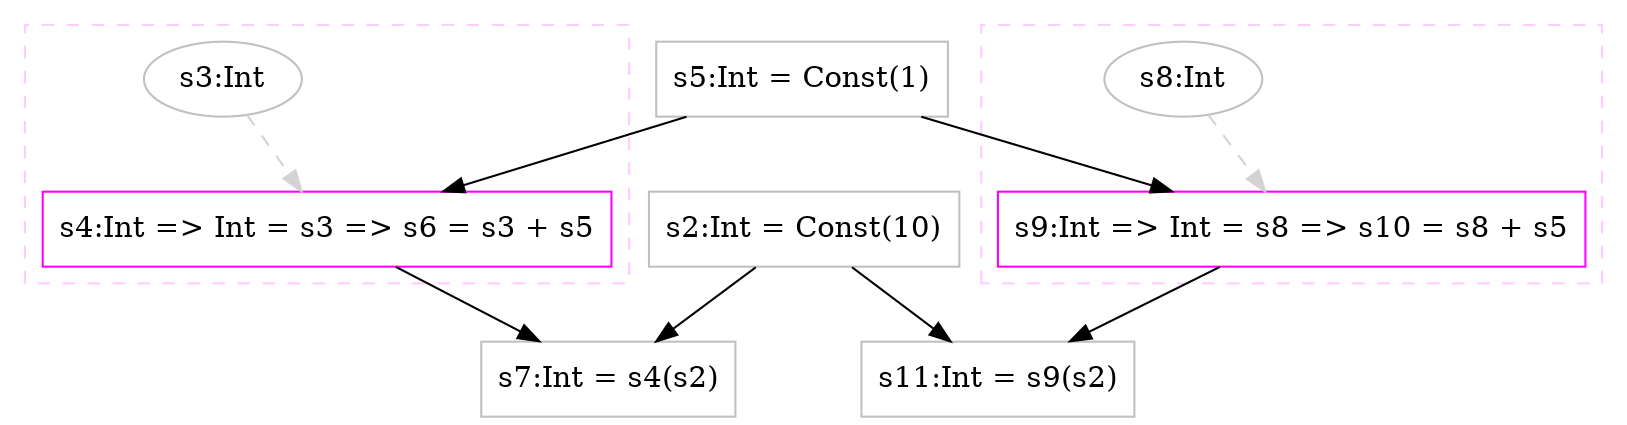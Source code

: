 digraph "graph_s7_s11_9017482176500152196.dot" {
	graph [concentrate=true];
	node [label="\N"];
	graph [bb="0,0,601,196"];
	subgraph cluster_s4 {
		graph [style=dashed,
			color="#FFCCFF",
			bb="8,64,228,188"];
		{
			graph [rank=source,
				bb=""];
			s3 [label="s3:Int", color=gray, pos="83,162", width="0.91713", height="0.5"];
		}
		{
			graph [rank=sink,
				bb=""];
			s4 [label="s4:Int => Int = s3 => s6 = s3 + s5", shape=box, color=magenta, tooltip="s4:Int => Int", pos="118,90", width="2.816", height="0.5"];
		}
		s3 -> s4 [style=dashed, color=lightgray, weight=0, pos="e,109.28,108.45 91.295,144.41 95.315,136.37 100.24,126.51 104.77,117.47"];
		s3 -> s4 [style=solid];
	}
	subgraph cluster_s9 {
		graph [style=dashed,
			color="#FFCCFF",
			bb="367,64,593,188"];
		{
			graph [rank=source,
				bb=""];
			s8 [label="s8:Int", color=gray, pos="444,162", width="0.91713", height="0.5"];
		}
		{
			graph [rank=sink,
				bb=""];
			s9 [label="s9:Int => Int = s8 => s10 = s8 + s5", shape=box, color=magenta, tooltip="s9:Int => Int", pos="480,90", width="2.9202", height="0.5"];
		}
		s8 -> s9 [style=dashed, color=lightgray, weight=0, pos="e,471.03,108.45 452.53,144.41 456.67,136.37 461.74,126.51 466.39,117.47"];
		s8 -> s9 [style=solid];
	}
	s5 [label="s5:Int = Const(1)", shape=box, color=gray, tooltip="s5:Int", pos="297,162", width="1.5402", height="0.5"];
	s2 [label="s2:Int = Const(10)", shape=box, color=gray, tooltip="s2:Int", pos="297,90", width="1.6443", height="0.5"];
	s7 [label="s7:Int = s4(s2)", shape=box, color=gray, tooltip="s7:Int", pos="223,18", width="1.3403", height="0.5"];
	s11 [label="s11:Int = s9(s2)", shape=box, color=gray, tooltip="s11:Int", pos="371,18", width="1.427", height="0.5"];
	s5 -> s4 [style=solid, pos="e,161.65,108.07 253.21,143.88 228.42,134.18 197.22,121.98 171.04,111.74"];
	s4 -> s7 [style=solid, pos="e,197.22,36.19 143.69,71.876 157.29,62.808 174.17,51.552 188.86,41.759"];
	s2 -> s7 [style=solid, pos="e,241.08,36.104 278.71,71.697 269.57,63.05 258.36,52.449 248.4,43.027"];
	s9 -> s11 [style=solid, pos="e,397.77,36.19 453.34,71.876 439.22,62.808 421.69,51.552 406.44,41.759"];
	s2 -> s11 [style=solid, pos="e,352.92,36.104 315.29,71.697 324.43,63.05 335.64,52.449 345.6,43.027"];
	s5 -> s9 [style=solid, pos="e,435.38,108.07 341.77,143.88 367.12,134.18 399.01,121.98 425.77,111.74"];
}
